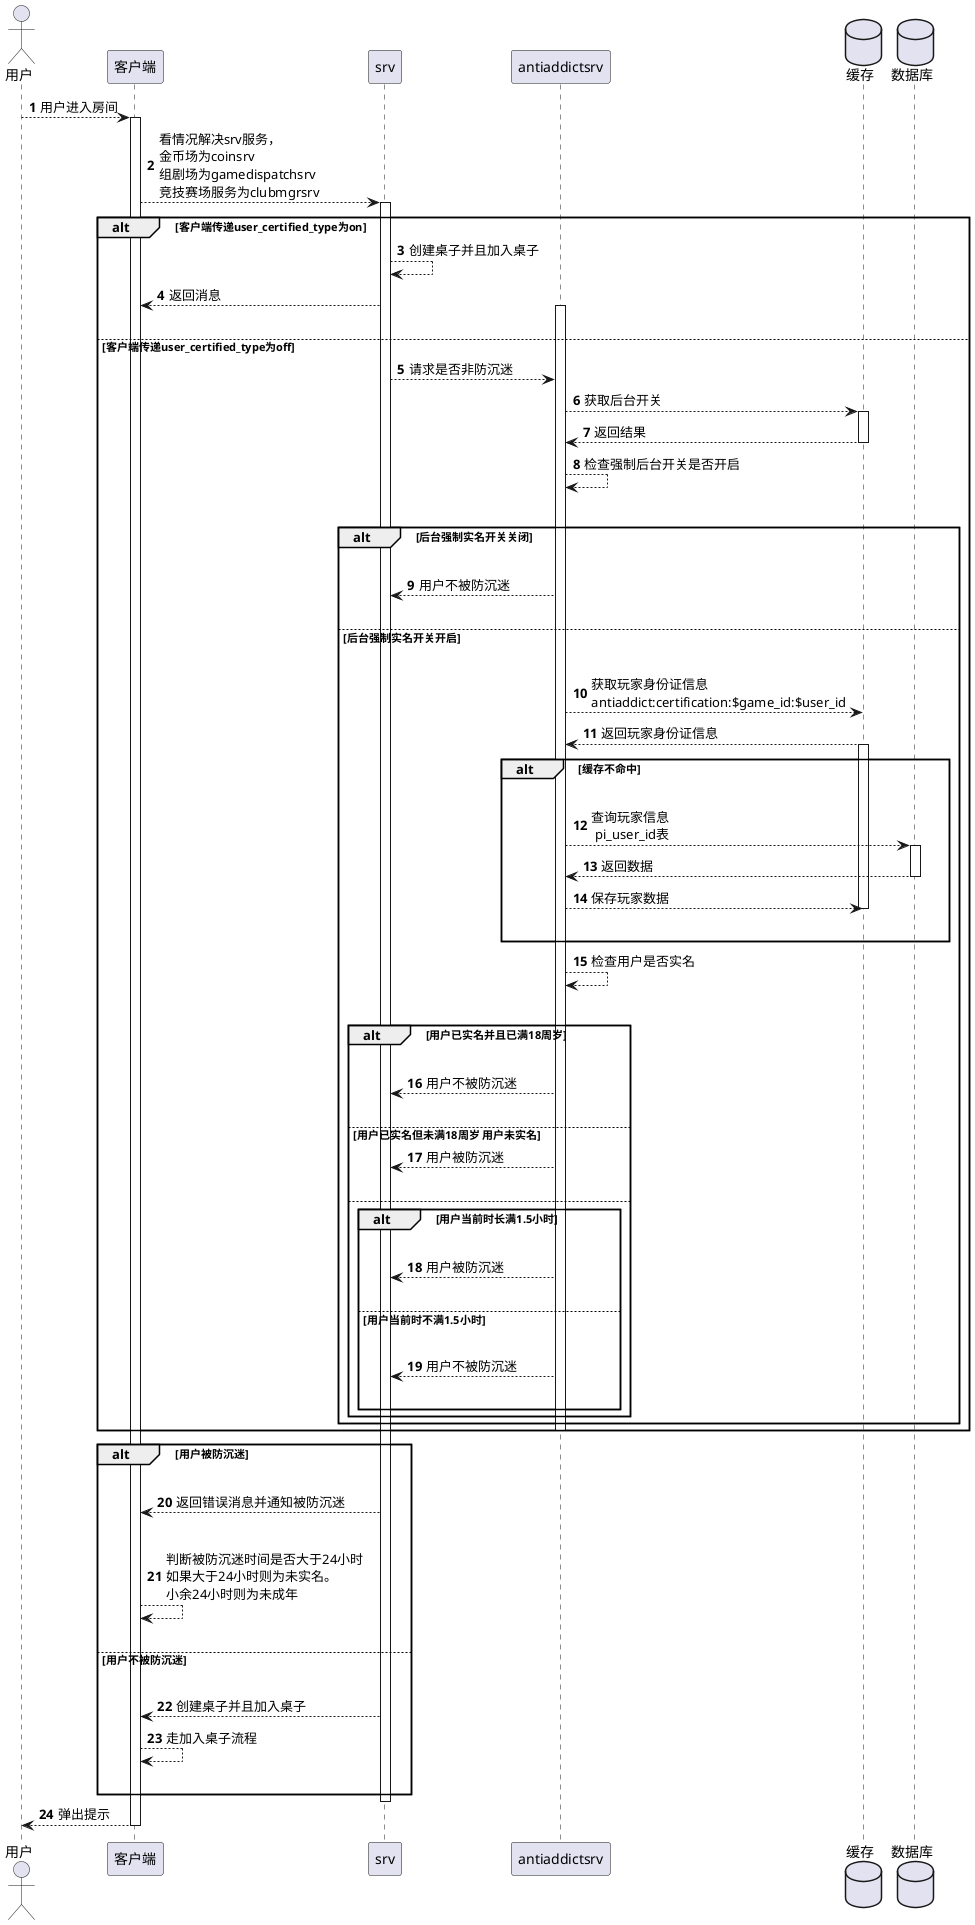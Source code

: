 @startuml
'https://plantuml.com/sequence-diagram

autonumber

actor 用户

participant 客户端

participant srv

participant antiaddictsrv

database 缓存

database 数据库


用户 --> 客户端: 用户进入房间

activate 客户端
客户端-->srv:看情况解决srv服务，\n金币场为coinsrv\n组剧场为gamedispatchsrv\n竞技赛场服务为clubmgrsrv

activate srv

alt 客户端传递user_certified_type为on

    srv-->srv:创建桌子并且加入桌子
    srv-->客户端:返回消息
|||
else 客户端传递user_certified_type为off

    activate antiaddictsrv

    srv-->antiaddictsrv:请求是否非防沉迷
    antiaddictsrv-->缓存:获取后台开关
    activate 缓存
    缓存-->antiaddictsrv:返回结果
    deactivate 缓存
    antiaddictsrv-->antiaddictsrv:检查强制后台开关是否开启
    |||
    alt 后台强制实名开关关闭
        |||
        antiaddictsrv-->srv:用户不被防沉迷
        |||
    else 后台强制实名开关开启
        |||
        antiaddictsrv-->缓存:获取玩家身份证信息\nantiaddict:certification:$game_id:$user_id
        缓存-->antiaddictsrv:返回玩家身份证信息
        activate 缓存
        alt 缓存不命中
            |||
            antiaddictsrv-->数据库:查询玩家信息\n pi_user_id表
            activate 数据库
            数据库-->antiaddictsrv:返回数据
            deactivate 数据库
            antiaddictsrv-->缓存:保存玩家数据
            deactivate 缓存
            |||
        end
        antiaddictsrv-->antiaddictsrv:检查用户是否实名
        |||
        alt 用户已实名并且已满18周岁
            |||
            antiaddictsrv-->srv:用户不被防沉迷
            |||
        else 用户已实名但未满18周岁 用户未实名
            antiaddictsrv-->srv:用户被防沉迷
            |||
        else
             alt 用户当前时长满1.5小时
                |||
                antiaddictsrv-->srv:用户被防沉迷
                |||
            else 用户当前时不满1.5小时
                |||
                antiaddictsrv-->srv:用户不被防沉迷
                |||
            end
        end
    end
   deactivate antiaddictsrv
end

 alt 用户被防沉迷
    |||
    srv-->客户端:返回错误消息并通知被防沉迷
    |||
    客户端-->客户端:判断被防沉迷时间是否大于24小时\n如果大于24小时则为未实名。\n小余24小时则为未成年
    |||
else 用户不被防沉迷
    |||
    srv-->客户端:创建桌子并且加入桌子
    客户端-->客户端:走加入桌子流程
    |||
end

deactivate srv
客户端 --> 用户:弹出提示
deactivate 客户端

@enduml